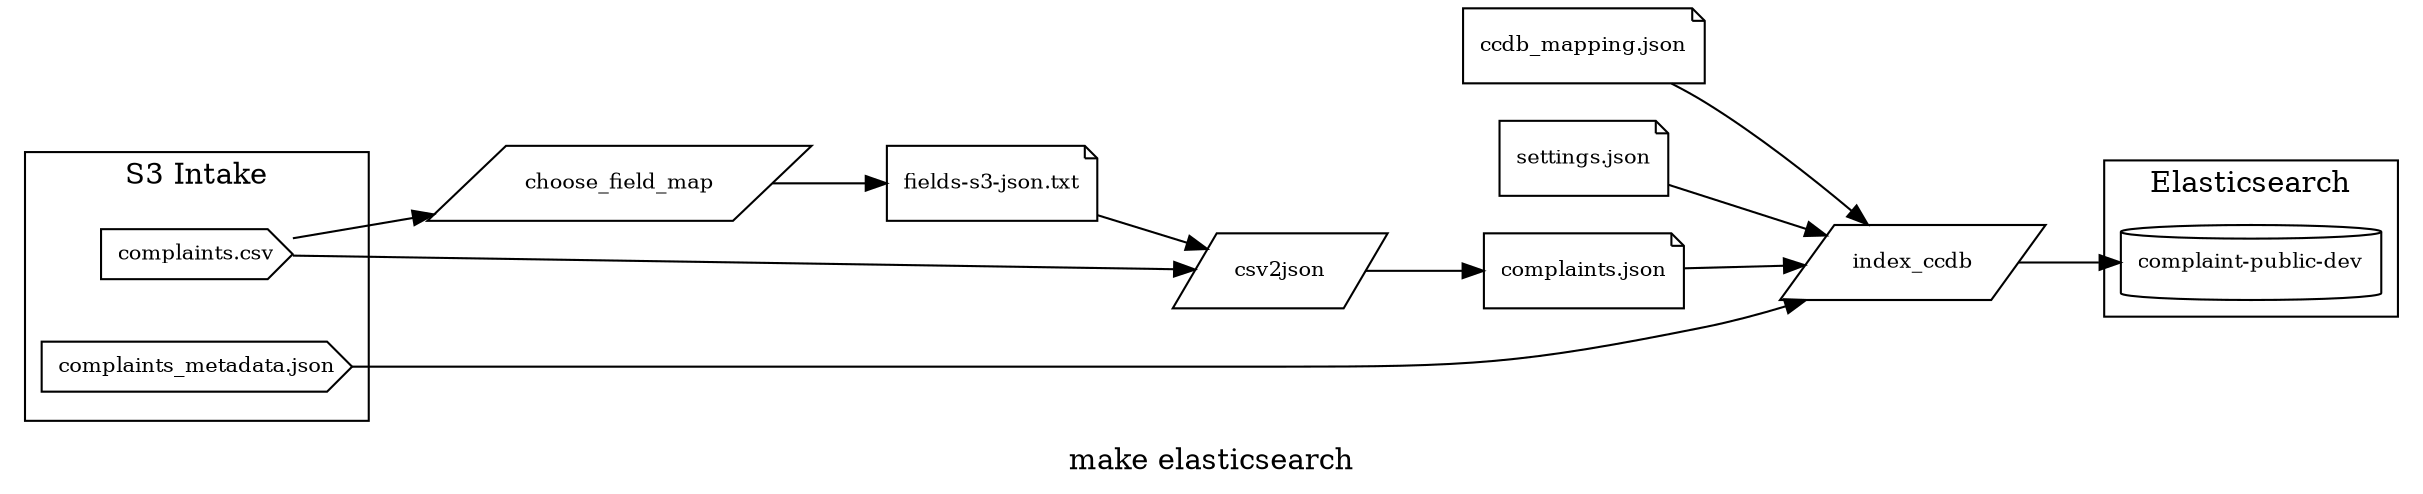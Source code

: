 
digraph ccdb_pipelines {
  rankdir=LR;
  node [fontsize=10 shape=folder];
  edge [fontsize=9]
  label="make elasticsearch"

  # recipe instances
  complaints_json [label="complaints.json" shape=note]
  fields_s3_json [label="fields-s3-json.txt" shape=note]
  ccdb_mapping_json [label="ccdb_mapping.json" shape=note]
  settings_json [label="settings.json" shape=note]

  subgraph cluster_100 {
    label="S3 Intake"

    complaints_csv [label="complaints.csv" shape=cds]
    complaints_metadata [label="complaints_metadata.json" shape=cds]
  }

  subgraph cluster_200 {
    label="Elasticsearch"

    complaint_public_dev [label="complaint-public-dev" shape=cylinder]
  }

  # targets / pre-requisites
  choose_field_map [shape=parallelogram]
  csv2json [shape=parallelogram]
  index_ccdb [shape=parallelogram]


  # pre-requisite -> recipe -> target
  complaints_csv -> choose_field_map -> fields_s3_json
  {complaints_csv, fields_s3_json} -> csv2json -> complaints_json
  {complaints_json, complaints_metadata, ccdb_mapping_json, settings_json} -> index_ccdb -> complaint_public_dev
}